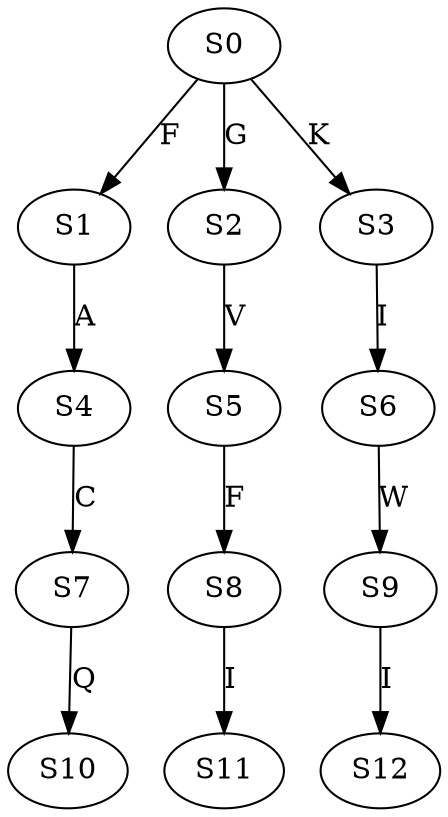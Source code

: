 strict digraph  {
	S0 -> S1 [ label = F ];
	S0 -> S2 [ label = G ];
	S0 -> S3 [ label = K ];
	S1 -> S4 [ label = A ];
	S2 -> S5 [ label = V ];
	S3 -> S6 [ label = I ];
	S4 -> S7 [ label = C ];
	S5 -> S8 [ label = F ];
	S6 -> S9 [ label = W ];
	S7 -> S10 [ label = Q ];
	S8 -> S11 [ label = I ];
	S9 -> S12 [ label = I ];
}
